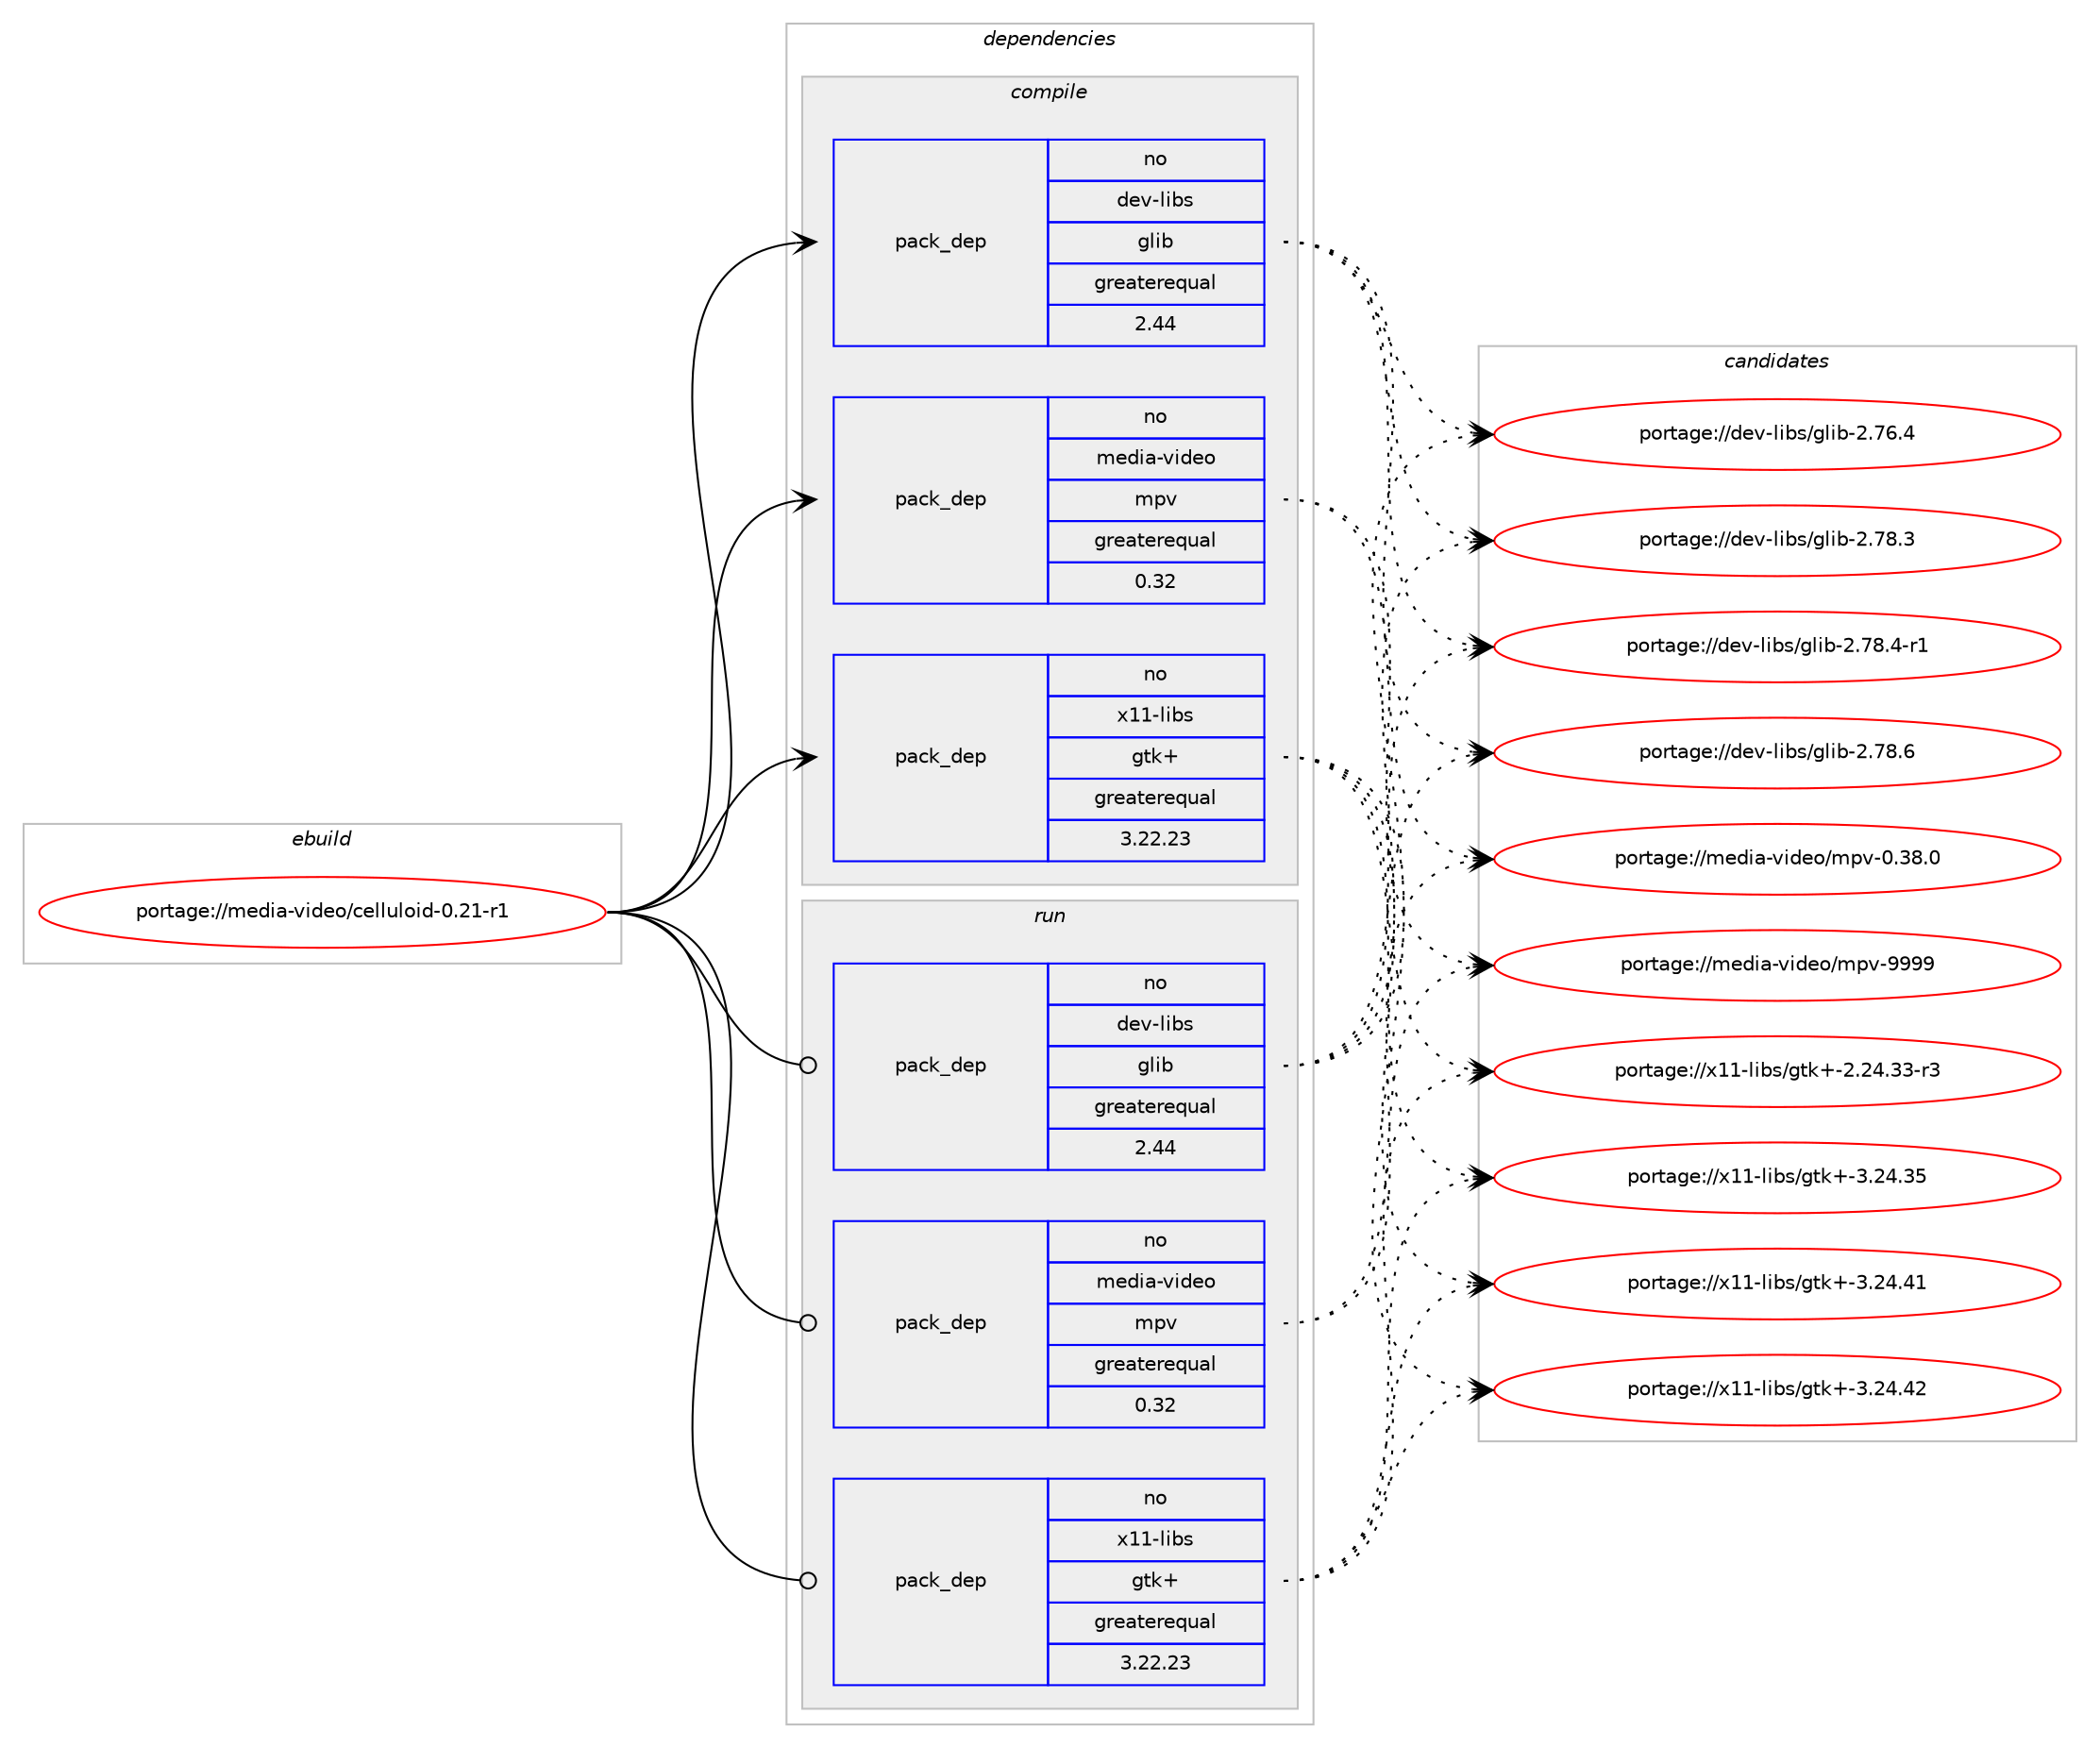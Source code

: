 digraph prolog {

# *************
# Graph options
# *************

newrank=true;
concentrate=true;
compound=true;
graph [rankdir=LR,fontname=Helvetica,fontsize=10,ranksep=1.5];#, ranksep=2.5, nodesep=0.2];
edge  [arrowhead=vee];
node  [fontname=Helvetica,fontsize=10];

# **********
# The ebuild
# **********

subgraph cluster_leftcol {
color=gray;
rank=same;
label=<<i>ebuild</i>>;
id [label="portage://media-video/celluloid-0.21-r1", color=red, width=4, href="../media-video/celluloid-0.21-r1.svg"];
}

# ****************
# The dependencies
# ****************

subgraph cluster_midcol {
color=gray;
label=<<i>dependencies</i>>;
subgraph cluster_compile {
fillcolor="#eeeeee";
style=filled;
label=<<i>compile</i>>;
subgraph pack84064 {
dependency167371 [label=<<TABLE BORDER="0" CELLBORDER="1" CELLSPACING="0" CELLPADDING="4" WIDTH="220"><TR><TD ROWSPAN="6" CELLPADDING="30">pack_dep</TD></TR><TR><TD WIDTH="110">no</TD></TR><TR><TD>dev-libs</TD></TR><TR><TD>glib</TD></TR><TR><TD>greaterequal</TD></TR><TR><TD>2.44</TD></TR></TABLE>>, shape=none, color=blue];
}
id:e -> dependency167371:w [weight=20,style="solid",arrowhead="vee"];
# *** BEGIN UNKNOWN DEPENDENCY TYPE (TODO) ***
# id -> package_dependency(portage://media-video/celluloid-0.21-r1,install,no,dev-util,desktop-file-utils,none,[,,],[],[])
# *** END UNKNOWN DEPENDENCY TYPE (TODO) ***

# *** BEGIN UNKNOWN DEPENDENCY TYPE (TODO) ***
# id -> package_dependency(portage://media-video/celluloid-0.21-r1,install,no,media-libs,libepoxy,none,[,,],[],[])
# *** END UNKNOWN DEPENDENCY TYPE (TODO) ***

subgraph pack84065 {
dependency167372 [label=<<TABLE BORDER="0" CELLBORDER="1" CELLSPACING="0" CELLPADDING="4" WIDTH="220"><TR><TD ROWSPAN="6" CELLPADDING="30">pack_dep</TD></TR><TR><TD WIDTH="110">no</TD></TR><TR><TD>media-video</TD></TR><TR><TD>mpv</TD></TR><TR><TD>greaterequal</TD></TR><TR><TD>0.32</TD></TR></TABLE>>, shape=none, color=blue];
}
id:e -> dependency167372:w [weight=20,style="solid",arrowhead="vee"];
subgraph pack84066 {
dependency167373 [label=<<TABLE BORDER="0" CELLBORDER="1" CELLSPACING="0" CELLPADDING="4" WIDTH="220"><TR><TD ROWSPAN="6" CELLPADDING="30">pack_dep</TD></TR><TR><TD WIDTH="110">no</TD></TR><TR><TD>x11-libs</TD></TR><TR><TD>gtk+</TD></TR><TR><TD>greaterequal</TD></TR><TR><TD>3.22.23</TD></TR></TABLE>>, shape=none, color=blue];
}
id:e -> dependency167373:w [weight=20,style="solid",arrowhead="vee"];
# *** BEGIN UNKNOWN DEPENDENCY TYPE (TODO) ***
# id -> package_dependency(portage://media-video/celluloid-0.21-r1,install,no,x11-misc,shared-mime-info,none,[,,],[],[])
# *** END UNKNOWN DEPENDENCY TYPE (TODO) ***

}
subgraph cluster_compileandrun {
fillcolor="#eeeeee";
style=filled;
label=<<i>compile and run</i>>;
}
subgraph cluster_run {
fillcolor="#eeeeee";
style=filled;
label=<<i>run</i>>;
subgraph pack84067 {
dependency167374 [label=<<TABLE BORDER="0" CELLBORDER="1" CELLSPACING="0" CELLPADDING="4" WIDTH="220"><TR><TD ROWSPAN="6" CELLPADDING="30">pack_dep</TD></TR><TR><TD WIDTH="110">no</TD></TR><TR><TD>dev-libs</TD></TR><TR><TD>glib</TD></TR><TR><TD>greaterequal</TD></TR><TR><TD>2.44</TD></TR></TABLE>>, shape=none, color=blue];
}
id:e -> dependency167374:w [weight=20,style="solid",arrowhead="odot"];
# *** BEGIN UNKNOWN DEPENDENCY TYPE (TODO) ***
# id -> package_dependency(portage://media-video/celluloid-0.21-r1,run,no,media-libs,libepoxy,none,[,,],[],[])
# *** END UNKNOWN DEPENDENCY TYPE (TODO) ***

subgraph pack84068 {
dependency167375 [label=<<TABLE BORDER="0" CELLBORDER="1" CELLSPACING="0" CELLPADDING="4" WIDTH="220"><TR><TD ROWSPAN="6" CELLPADDING="30">pack_dep</TD></TR><TR><TD WIDTH="110">no</TD></TR><TR><TD>media-video</TD></TR><TR><TD>mpv</TD></TR><TR><TD>greaterequal</TD></TR><TR><TD>0.32</TD></TR></TABLE>>, shape=none, color=blue];
}
id:e -> dependency167375:w [weight=20,style="solid",arrowhead="odot"];
subgraph pack84069 {
dependency167376 [label=<<TABLE BORDER="0" CELLBORDER="1" CELLSPACING="0" CELLPADDING="4" WIDTH="220"><TR><TD ROWSPAN="6" CELLPADDING="30">pack_dep</TD></TR><TR><TD WIDTH="110">no</TD></TR><TR><TD>x11-libs</TD></TR><TR><TD>gtk+</TD></TR><TR><TD>greaterequal</TD></TR><TR><TD>3.22.23</TD></TR></TABLE>>, shape=none, color=blue];
}
id:e -> dependency167376:w [weight=20,style="solid",arrowhead="odot"];
}
}

# **************
# The candidates
# **************

subgraph cluster_choices {
rank=same;
color=gray;
label=<<i>candidates</i>>;

subgraph choice84064 {
color=black;
nodesep=1;
choice1001011184510810598115471031081059845504655544652 [label="portage://dev-libs/glib-2.76.4", color=red, width=4,href="../dev-libs/glib-2.76.4.svg"];
choice1001011184510810598115471031081059845504655564651 [label="portage://dev-libs/glib-2.78.3", color=red, width=4,href="../dev-libs/glib-2.78.3.svg"];
choice10010111845108105981154710310810598455046555646524511449 [label="portage://dev-libs/glib-2.78.4-r1", color=red, width=4,href="../dev-libs/glib-2.78.4-r1.svg"];
choice1001011184510810598115471031081059845504655564654 [label="portage://dev-libs/glib-2.78.6", color=red, width=4,href="../dev-libs/glib-2.78.6.svg"];
dependency167371:e -> choice1001011184510810598115471031081059845504655544652:w [style=dotted,weight="100"];
dependency167371:e -> choice1001011184510810598115471031081059845504655564651:w [style=dotted,weight="100"];
dependency167371:e -> choice10010111845108105981154710310810598455046555646524511449:w [style=dotted,weight="100"];
dependency167371:e -> choice1001011184510810598115471031081059845504655564654:w [style=dotted,weight="100"];
}
subgraph choice84065 {
color=black;
nodesep=1;
choice10910110010597451181051001011114710911211845484651564648 [label="portage://media-video/mpv-0.38.0", color=red, width=4,href="../media-video/mpv-0.38.0.svg"];
choice1091011001059745118105100101111471091121184557575757 [label="portage://media-video/mpv-9999", color=red, width=4,href="../media-video/mpv-9999.svg"];
dependency167372:e -> choice10910110010597451181051001011114710911211845484651564648:w [style=dotted,weight="100"];
dependency167372:e -> choice1091011001059745118105100101111471091121184557575757:w [style=dotted,weight="100"];
}
subgraph choice84066 {
color=black;
nodesep=1;
choice12049494510810598115471031161074345504650524651514511451 [label="portage://x11-libs/gtk+-2.24.33-r3", color=red, width=4,href="../x11-libs/gtk+-2.24.33-r3.svg"];
choice1204949451081059811547103116107434551465052465153 [label="portage://x11-libs/gtk+-3.24.35", color=red, width=4,href="../x11-libs/gtk+-3.24.35.svg"];
choice1204949451081059811547103116107434551465052465249 [label="portage://x11-libs/gtk+-3.24.41", color=red, width=4,href="../x11-libs/gtk+-3.24.41.svg"];
choice1204949451081059811547103116107434551465052465250 [label="portage://x11-libs/gtk+-3.24.42", color=red, width=4,href="../x11-libs/gtk+-3.24.42.svg"];
dependency167373:e -> choice12049494510810598115471031161074345504650524651514511451:w [style=dotted,weight="100"];
dependency167373:e -> choice1204949451081059811547103116107434551465052465153:w [style=dotted,weight="100"];
dependency167373:e -> choice1204949451081059811547103116107434551465052465249:w [style=dotted,weight="100"];
dependency167373:e -> choice1204949451081059811547103116107434551465052465250:w [style=dotted,weight="100"];
}
subgraph choice84067 {
color=black;
nodesep=1;
choice1001011184510810598115471031081059845504655544652 [label="portage://dev-libs/glib-2.76.4", color=red, width=4,href="../dev-libs/glib-2.76.4.svg"];
choice1001011184510810598115471031081059845504655564651 [label="portage://dev-libs/glib-2.78.3", color=red, width=4,href="../dev-libs/glib-2.78.3.svg"];
choice10010111845108105981154710310810598455046555646524511449 [label="portage://dev-libs/glib-2.78.4-r1", color=red, width=4,href="../dev-libs/glib-2.78.4-r1.svg"];
choice1001011184510810598115471031081059845504655564654 [label="portage://dev-libs/glib-2.78.6", color=red, width=4,href="../dev-libs/glib-2.78.6.svg"];
dependency167374:e -> choice1001011184510810598115471031081059845504655544652:w [style=dotted,weight="100"];
dependency167374:e -> choice1001011184510810598115471031081059845504655564651:w [style=dotted,weight="100"];
dependency167374:e -> choice10010111845108105981154710310810598455046555646524511449:w [style=dotted,weight="100"];
dependency167374:e -> choice1001011184510810598115471031081059845504655564654:w [style=dotted,weight="100"];
}
subgraph choice84068 {
color=black;
nodesep=1;
choice10910110010597451181051001011114710911211845484651564648 [label="portage://media-video/mpv-0.38.0", color=red, width=4,href="../media-video/mpv-0.38.0.svg"];
choice1091011001059745118105100101111471091121184557575757 [label="portage://media-video/mpv-9999", color=red, width=4,href="../media-video/mpv-9999.svg"];
dependency167375:e -> choice10910110010597451181051001011114710911211845484651564648:w [style=dotted,weight="100"];
dependency167375:e -> choice1091011001059745118105100101111471091121184557575757:w [style=dotted,weight="100"];
}
subgraph choice84069 {
color=black;
nodesep=1;
choice12049494510810598115471031161074345504650524651514511451 [label="portage://x11-libs/gtk+-2.24.33-r3", color=red, width=4,href="../x11-libs/gtk+-2.24.33-r3.svg"];
choice1204949451081059811547103116107434551465052465153 [label="portage://x11-libs/gtk+-3.24.35", color=red, width=4,href="../x11-libs/gtk+-3.24.35.svg"];
choice1204949451081059811547103116107434551465052465249 [label="portage://x11-libs/gtk+-3.24.41", color=red, width=4,href="../x11-libs/gtk+-3.24.41.svg"];
choice1204949451081059811547103116107434551465052465250 [label="portage://x11-libs/gtk+-3.24.42", color=red, width=4,href="../x11-libs/gtk+-3.24.42.svg"];
dependency167376:e -> choice12049494510810598115471031161074345504650524651514511451:w [style=dotted,weight="100"];
dependency167376:e -> choice1204949451081059811547103116107434551465052465153:w [style=dotted,weight="100"];
dependency167376:e -> choice1204949451081059811547103116107434551465052465249:w [style=dotted,weight="100"];
dependency167376:e -> choice1204949451081059811547103116107434551465052465250:w [style=dotted,weight="100"];
}
}

}
